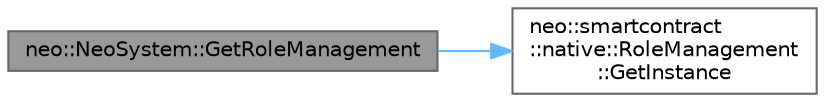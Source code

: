 digraph "neo::NeoSystem::GetRoleManagement"
{
 // LATEX_PDF_SIZE
  bgcolor="transparent";
  edge [fontname=Helvetica,fontsize=10,labelfontname=Helvetica,labelfontsize=10];
  node [fontname=Helvetica,fontsize=10,shape=box,height=0.2,width=0.4];
  rankdir="LR";
  Node1 [id="Node000001",label="neo::NeoSystem::GetRoleManagement",height=0.2,width=0.4,color="gray40", fillcolor="grey60", style="filled", fontcolor="black",tooltip="Gets the role management contract instance."];
  Node1 -> Node2 [id="edge2_Node000001_Node000002",color="steelblue1",style="solid",tooltip=" "];
  Node2 [id="Node000002",label="neo::smartcontract\l::native::RoleManagement\l::GetInstance",height=0.2,width=0.4,color="grey40", fillcolor="white", style="filled",URL="$classneo_1_1smartcontract_1_1native_1_1_role_management.html#aee152ede5f087bb9b7d7f95e660de811",tooltip="Gets the instance."];
}
